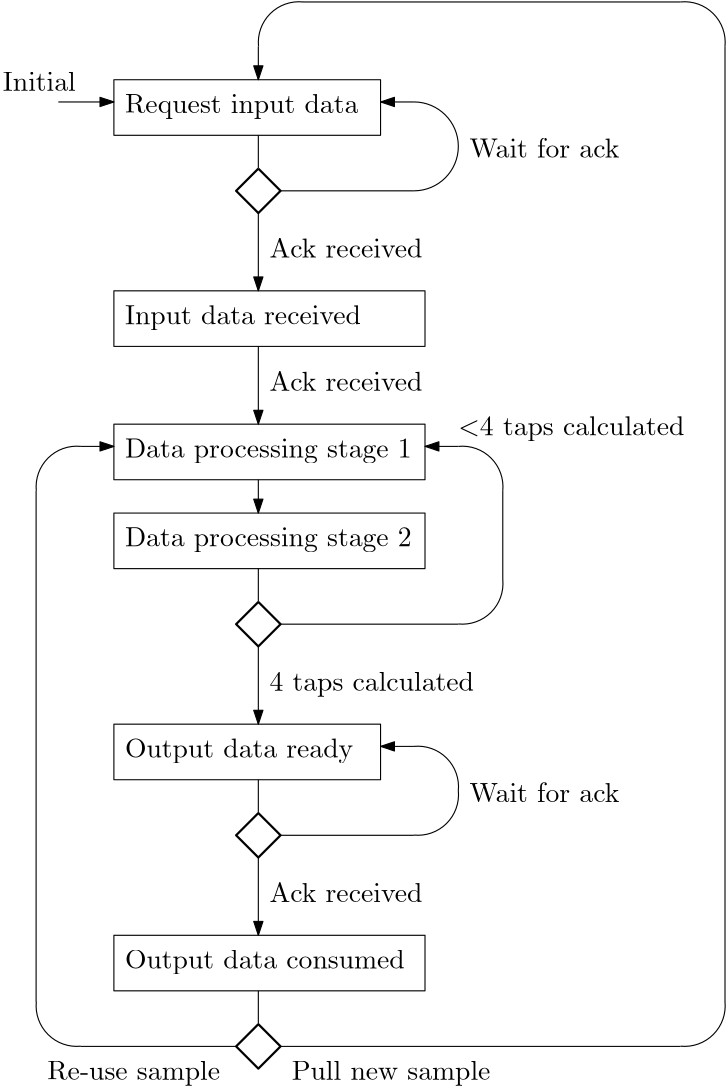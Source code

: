 <?xml version="1.0"?>
<!DOCTYPE ipe SYSTEM "ipe.dtd">
<ipe version="70107" creator="Ipe 7.1.7">
<info created="D:20150613100133" modified="D:20150613100334"/>
<ipestyle name="basic">
<symbol name="arrow/arc(spx)">
<path stroke="sym-stroke" fill="sym-stroke" pen="sym-pen">
0 0 m
-1 0.333 l
-1 -0.333 l
h
</path>
</symbol>
<symbol name="arrow/farc(spx)">
<path stroke="sym-stroke" fill="white" pen="sym-pen">
0 0 m
-1 0.333 l
-1 -0.333 l
h
</path>
</symbol>
<symbol name="arrow/ptarc(spx)">
<path stroke="sym-stroke" fill="sym-stroke" pen="sym-pen">
0 0 m
-1 0.333 l
-0.8 0 l
-1 -0.333 l
h
</path>
</symbol>
<symbol name="arrow/fptarc(spx)">
<path stroke="sym-stroke" fill="white" pen="sym-pen">
0 0 m
-1 0.333 l
-0.8 0 l
-1 -0.333 l
h
</path>
</symbol>
<symbol name="mark/circle(sx)" transformations="translations">
<path fill="sym-stroke">
0.6 0 0 0.6 0 0 e
0.4 0 0 0.4 0 0 e
</path>
</symbol>
<symbol name="mark/disk(sx)" transformations="translations">
<path fill="sym-stroke">
0.6 0 0 0.6 0 0 e
</path>
</symbol>
<symbol name="mark/fdisk(sfx)" transformations="translations">
<group>
<path fill="sym-fill">
0.5 0 0 0.5 0 0 e
</path>
<path fill="sym-stroke" fillrule="eofill">
0.6 0 0 0.6 0 0 e
0.4 0 0 0.4 0 0 e
</path>
</group>
</symbol>
<symbol name="mark/box(sx)" transformations="translations">
<path fill="sym-stroke" fillrule="eofill">
-0.6 -0.6 m
0.6 -0.6 l
0.6 0.6 l
-0.6 0.6 l
h
-0.4 -0.4 m
0.4 -0.4 l
0.4 0.4 l
-0.4 0.4 l
h
</path>
</symbol>
<symbol name="mark/square(sx)" transformations="translations">
<path fill="sym-stroke">
-0.6 -0.6 m
0.6 -0.6 l
0.6 0.6 l
-0.6 0.6 l
h
</path>
</symbol>
<symbol name="mark/fsquare(sfx)" transformations="translations">
<group>
<path fill="sym-fill">
-0.5 -0.5 m
0.5 -0.5 l
0.5 0.5 l
-0.5 0.5 l
h
</path>
<path fill="sym-stroke" fillrule="eofill">
-0.6 -0.6 m
0.6 -0.6 l
0.6 0.6 l
-0.6 0.6 l
h
-0.4 -0.4 m
0.4 -0.4 l
0.4 0.4 l
-0.4 0.4 l
h
</path>
</group>
</symbol>
<symbol name="mark/cross(sx)" transformations="translations">
<group>
<path fill="sym-stroke">
-0.43 -0.57 m
0.57 0.43 l
0.43 0.57 l
-0.57 -0.43 l
h
</path>
<path fill="sym-stroke">
-0.43 0.57 m
0.57 -0.43 l
0.43 -0.57 l
-0.57 0.43 l
h
</path>
</group>
</symbol>
<symbol name="arrow/fnormal(spx)">
<path stroke="sym-stroke" fill="white" pen="sym-pen">
0 0 m
-1 0.333 l
-1 -0.333 l
h
</path>
</symbol>
<symbol name="arrow/pointed(spx)">
<path stroke="sym-stroke" fill="sym-stroke" pen="sym-pen">
0 0 m
-1 0.333 l
-0.8 0 l
-1 -0.333 l
h
</path>
</symbol>
<symbol name="arrow/fpointed(spx)">
<path stroke="sym-stroke" fill="white" pen="sym-pen">
0 0 m
-1 0.333 l
-0.8 0 l
-1 -0.333 l
h
</path>
</symbol>
<symbol name="arrow/linear(spx)">
<path stroke="sym-stroke" pen="sym-pen">
-1 0.333 m
0 0 l
-1 -0.333 l
</path>
</symbol>
<symbol name="arrow/fdouble(spx)">
<path stroke="sym-stroke" fill="white" pen="sym-pen">
0 0 m
-1 0.333 l
-1 -0.333 l
h
-1 0 m
-2 0.333 l
-2 -0.333 l
h
</path>
</symbol>
<symbol name="arrow/double(spx)">
<path stroke="sym-stroke" fill="sym-stroke" pen="sym-pen">
0 0 m
-1 0.333 l
-1 -0.333 l
h
-1 0 m
-2 0.333 l
-2 -0.333 l
h
</path>
</symbol>
<pen name="heavier" value="0.8"/>
<pen name="fat" value="1.2"/>
<pen name="ultrafat" value="2"/>
<symbolsize name="large" value="5"/>
<symbolsize name="small" value="2"/>
<symbolsize name="tiny" value="1.1"/>
<arrowsize name="large" value="10"/>
<arrowsize name="small" value="5"/>
<arrowsize name="tiny" value="3"/>
<color name="red" value="1 0 0"/>
<color name="green" value="0 1 0"/>
<color name="blue" value="0 0 1"/>
<color name="yellow" value="1 1 0"/>
<color name="orange" value="1 0.647 0"/>
<color name="gold" value="1 0.843 0"/>
<color name="purple" value="0.627 0.125 0.941"/>
<color name="gray" value="0.745"/>
<color name="brown" value="0.647 0.165 0.165"/>
<color name="navy" value="0 0 0.502"/>
<color name="pink" value="1 0.753 0.796"/>
<color name="seagreen" value="0.18 0.545 0.341"/>
<color name="turquoise" value="0.251 0.878 0.816"/>
<color name="violet" value="0.933 0.51 0.933"/>
<color name="darkblue" value="0 0 0.545"/>
<color name="darkcyan" value="0 0.545 0.545"/>
<color name="darkgray" value="0.663"/>
<color name="darkgreen" value="0 0.392 0"/>
<color name="darkmagenta" value="0.545 0 0.545"/>
<color name="darkorange" value="1 0.549 0"/>
<color name="darkred" value="0.545 0 0"/>
<color name="lightblue" value="0.678 0.847 0.902"/>
<color name="lightcyan" value="0.878 1 1"/>
<color name="lightgray" value="0.827"/>
<color name="lightgreen" value="0.565 0.933 0.565"/>
<color name="lightyellow" value="1 1 0.878"/>
<dashstyle name="dashed" value="[4] 0"/>
<dashstyle name="dotted" value="[1 3] 0"/>
<dashstyle name="dash dotted" value="[4 2 1 2] 0"/>
<dashstyle name="dash dot dotted" value="[4 2 1 2 1 2] 0"/>
<textsize name="large" value="\large"/>
<textsize name="Large" value="\Large"/>
<textsize name="LARGE" value="\LARGE"/>
<textsize name="huge" value="\huge"/>
<textsize name="Huge" value="\Huge"/>
<textsize name="small" value="\small"/>
<textsize name="footnote" value="\footnotesize"/>
<textsize name="tiny" value="\tiny"/>
<textstyle name="center" begin="\begin{center}" end="\end{center}"/>
<textstyle name="itemize" begin="\begin{itemize}" end="\end{itemize}"/>
<textstyle name="item" begin="\begin{itemize}\item{}" end="\end{itemize}"/>
<gridsize name="4 pts" value="4"/>
<gridsize name="8 pts (~3 mm)" value="8"/>
<gridsize name="16 pts (~6 mm)" value="16"/>
<gridsize name="32 pts (~12 mm)" value="32"/>
<gridsize name="10 pts (~3.5 mm)" value="10"/>
<gridsize name="20 pts (~7 mm)" value="20"/>
<gridsize name="14 pts (~5 mm)" value="14"/>
<gridsize name="28 pts (~10 mm)" value="28"/>
<gridsize name="56 pts (~20 mm)" value="56"/>
<anglesize name="90 deg" value="90"/>
<anglesize name="60 deg" value="60"/>
<anglesize name="45 deg" value="45"/>
<anglesize name="30 deg" value="30"/>
<anglesize name="22.5 deg" value="22.5"/>
<tiling name="falling" angle="-60" step="4" width="1"/>
<tiling name="rising" angle="30" step="4" width="1"/>
</ipestyle>
<page>
<layer name="alpha"/>
<view layers="alpha" active="alpha"/>
<path layer="alpha" matrix="1 0 0 1 4 36" stroke="black">
64 672 m
64 652 l
176 652 l
176 672 l
h
</path>
<path matrix="1 0 0 1 12 36" stroke="black" arrow="normal/small">
108 700 m
108 672 l
</path>
<text matrix="1 0 0 1 16 36" transformations="translations" pos="108 684" stroke="black" type="label" width="55.099" height="6.918" depth="0" valign="baseline">Ack received</text>
<text matrix="1 0 0 1 -4 -12" transformations="translations" pos="76 708" stroke="black" type="label" width="84.987" height="6.926" depth="1.93" valign="baseline">Input data received</text>
<path matrix="1 0 0 1 4 36" stroke="black">
64 624 m
64 604 l
176 604 l
176 624 l
h
</path>
<path matrix="1 0 0 1 12 -12" stroke="black" arrow="normal/small">
108 700 m
108 672 l
</path>
<text matrix="1 0 0 1 16 -12" transformations="translations" pos="108 684" stroke="black" type="label" width="55.099" height="6.918" depth="0" valign="baseline">Ack received</text>
<text matrix="1 0 0 1 -4 -60" transformations="translations" pos="76 708" stroke="black" type="label" width="103.28" height="6.815" depth="1.93" valign="baseline">Data processing stage 1</text>
<path matrix="1 0 0 1 4 4" stroke="black">
64 624 m
64 604 l
176 604 l
176 624 l
h
</path>
<path stroke="black" arrow="normal/small">
120 640 m
120 628 l
</path>
<text matrix="1 0 0 1 -4 -92" transformations="translations" pos="76 708" stroke="black" type="label" width="103.28" height="6.815" depth="1.93" valign="baseline">Data processing stage 2</text>
<path matrix="1 0 0 1 4 -168" stroke="black">
64 720 m
64 700 l
160 700 l
160 720 l
h
</path>
<path matrix="1 0 0 1 12 -120" stroke="black" arrow="normal/small">
108 700 m
108 672 l
</path>
<text matrix="1 0 0 1 -4 -168" transformations="translations" pos="76 708" stroke="black" type="label" width="82.22" height="6.926" depth="1.93" valign="baseline">Output data ready</text>
<text matrix="1 0 0 1 16 -120" transformations="translations" pos="108 684" stroke="black" type="label" width="73.668" height="6.926" depth="1.93" valign="baseline">4 taps calculated</text>
<path matrix="1 0 0 1 20 -64" stroke="black" rarrow="normal/small">
160 716 m
172 716 l
</path>
<path stroke="black">
192 588 m
128 588 l
</path>
<text matrix="1 0 0 1 84 -28" transformations="translations" pos="108 684" stroke="black" type="label" width="81.417" height="6.926" depth="1.93" valign="baseline">$&lt;$4 taps calculated</text>
<path matrix="1 0 0 1 4 -4" stroke="black">
64 480 m
64 460 l
176 460 l
176 480 l
h
</path>
<text matrix="1 0 0 1 -4 -244" transformations="translations" pos="76 708" stroke="black" type="label" width="100.789" height="6.926" depth="1.93" valign="baseline">Output data consumed</text>
<path matrix="1 0 0 1 -248 96" stroke="black" pen="heavier">
368 656 m
360 648 l
368 640 l
376 648 l
368 656 l
</path>
<path matrix="1 0 0 1 4 64" stroke="black">
64 720 m
64 700 l
160 700 l
160 720 l
h
</path>
<text matrix="1 0 0 1 -4 64" transformations="translations" pos="76 708" stroke="black" type="label" width="84.046" height="6.926" depth="1.93" valign="baseline">Request input data</text>
<path matrix="1 0 0 1 -4 0" stroke="black">
180 776 m
16 0 0 -16 180 760 180 744 a
</path>
<path matrix="1 0 0 1 4 60" stroke="black" rarrow="normal/small">
160 716 m
172 716 l
</path>
<path stroke="black">
176 744 m
128 744 l
</path>
<text matrix="1 0 0 1 8 48" transformations="translations" pos="188 708" stroke="black" type="label" width="53.992" height="6.918" depth="0" valign="baseline">Wait for ack</text>
<path stroke="black">
120 764 m
120 752 l
</path>
<path matrix="1 0 0 1 -248 -60" stroke="black" pen="heavier">
368 656 m
360 648 l
368 640 l
376 648 l
368 656 l
</path>
<path matrix="1 0 0 1 0 -156" stroke="black">
120 764 m
120 752 l
</path>
<path matrix="1 0 0 1 12 -196" stroke="black" arrow="normal/small">
108 700 m
108 672 l
</path>
<text matrix="1 0 0 1 16 -196" transformations="translations" pos="108 684" stroke="black" type="label" width="55.099" height="6.918" depth="0" valign="baseline">Ack received</text>
<path matrix="1 0 0 1 -248 -136" stroke="black" pen="heavier">
368 656 m
360 648 l
368 640 l
376 648 l
368 656 l
</path>
<path matrix="1 0 0 1 4 -172" stroke="black" rarrow="normal/small">
160 716 m
172 716 l
</path>
<path matrix="1 0 0 1 0 -232" stroke="black">
176 744 m
128 744 l
</path>
<text matrix="1 0 0 1 8 -184" transformations="translations" pos="188 708" stroke="black" type="label" width="53.992" height="6.918" depth="0" valign="baseline">Wait for ack</text>
<path matrix="1 0 0 1 0 -232" stroke="black">
120 764 m
120 752 l
</path>
<path matrix="1 0 0 1 -248 -212" stroke="black" pen="heavier">
368 656 m
360 648 l
368 640 l
376 648 l
368 656 l
</path>
<path matrix="1 0 0 1 0 -308" stroke="black">
120 764 m
120 752 l
</path>
<path matrix="1 0 0 1 -164 4" stroke="black">
356 648 m
14.6309 0 0 -14.6309 357.44 633.441 372 632 a
</path>
<path matrix="0 1 -1 0 488.071 400.001" stroke="black">
36.0714 432.001 m
0 14.6309 14.6309 -0 50.6304 433.441 52.0714 448.001 a
</path>
<path matrix="0 1 -1 0 488.071 600.001" stroke="black">
36 448 m
14.6309 0 0 -14.6309 37.44 433.441 52 432 a
</path>
<path matrix="1 0 0 1 4 0" stroke="black">
36 636 m
36 452 l
</path>
<path stroke="black">
112 436 m
56 436 l
</path>
<path stroke="black" arrow="normal/small">
56 652 m
68 652 l
</path>
<path matrix="-0 -1 1 -0 -440.001 960.071" stroke="black">
356 648 m
14.6309 0 0 -14.6309 357.44 633.441 372 632 a
</path>
<path stroke="black">
208 636 m
208 604 l
</path>
<path matrix="0 -1 1 0 -456.001 884.071" stroke="black">
356 648 m
14.6309 0 0 -14.6309 357.44 633.441 372 632 a
</path>
<path matrix="1 0 0 1 -180 -104" stroke="black">
356 648 m
14.6309 0 0 -14.6309 357.44 633.441 372 632 a
</path>
<path stroke="black">
272 436 m
128 436 l
</path>
<path matrix="1 0 0 1 -84 164" stroke="black">
356 648 m
14.6309 0 0 -14.6309 357.44 633.441 372 632 a
</path>
<path matrix="0 -1 1 0 -360.001 808.071" stroke="black">
356 648 m
14.6309 0 0 -14.6309 357.44 633.441 372 632 a
</path>
<path matrix="0 1 -1 0 568.071 760.001" stroke="black">
36 448 m
14.6309 0 0 -14.6309 37.44 433.441 52 432 a
</path>
<path stroke="black" arrow="normal/small">
120 796 m
120 784 l
</path>
<path stroke="black">
136 812 m
272 812 l
</path>
<path stroke="black">
288 796 m
288 452 l
</path>
<text matrix="1 0 0 1 -12 12" transformations="translations" pos="56 412" stroke="black" type="label" width="62.239" height="6.926" depth="1.93" valign="baseline">Re-use sample</text>
<text matrix="1 0 0 1 76 12" transformations="translations" pos="56 412" stroke="black" type="label" width="71.593" height="6.926" depth="1.93" valign="baseline">Pull new sample</text>
<path stroke="black" arrow="normal/small">
48 776 m
68 776 l
</path>
<text matrix="1 0 0 1 -4 0" transformations="translations" pos="32 780" stroke="black" type="label" width="26.29" height="6.918" depth="0" valign="baseline">Initial</text>
</page>
</ipe>
